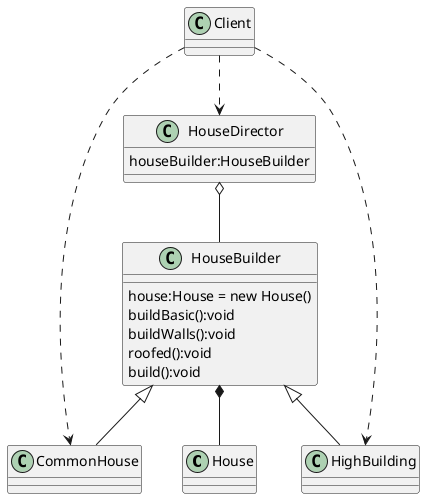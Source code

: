 @startuml

class House

class HouseBuilder{
house:House = new House()
buildBasic():void
buildWalls():void
roofed():void
build():void
}

HouseBuilder *-- House

class CommonHouse
class HighBuilding
HouseBuilder <|-- CommonHouse
HouseBuilder <|-- HighBuilding

class HouseDirector{
houseBuilder:HouseBuilder
}
class Client

HouseDirector o-- HouseBuilder
Client ..> HouseDirector
Client ..> HighBuilding
Client ..> CommonHouse
@enduml
